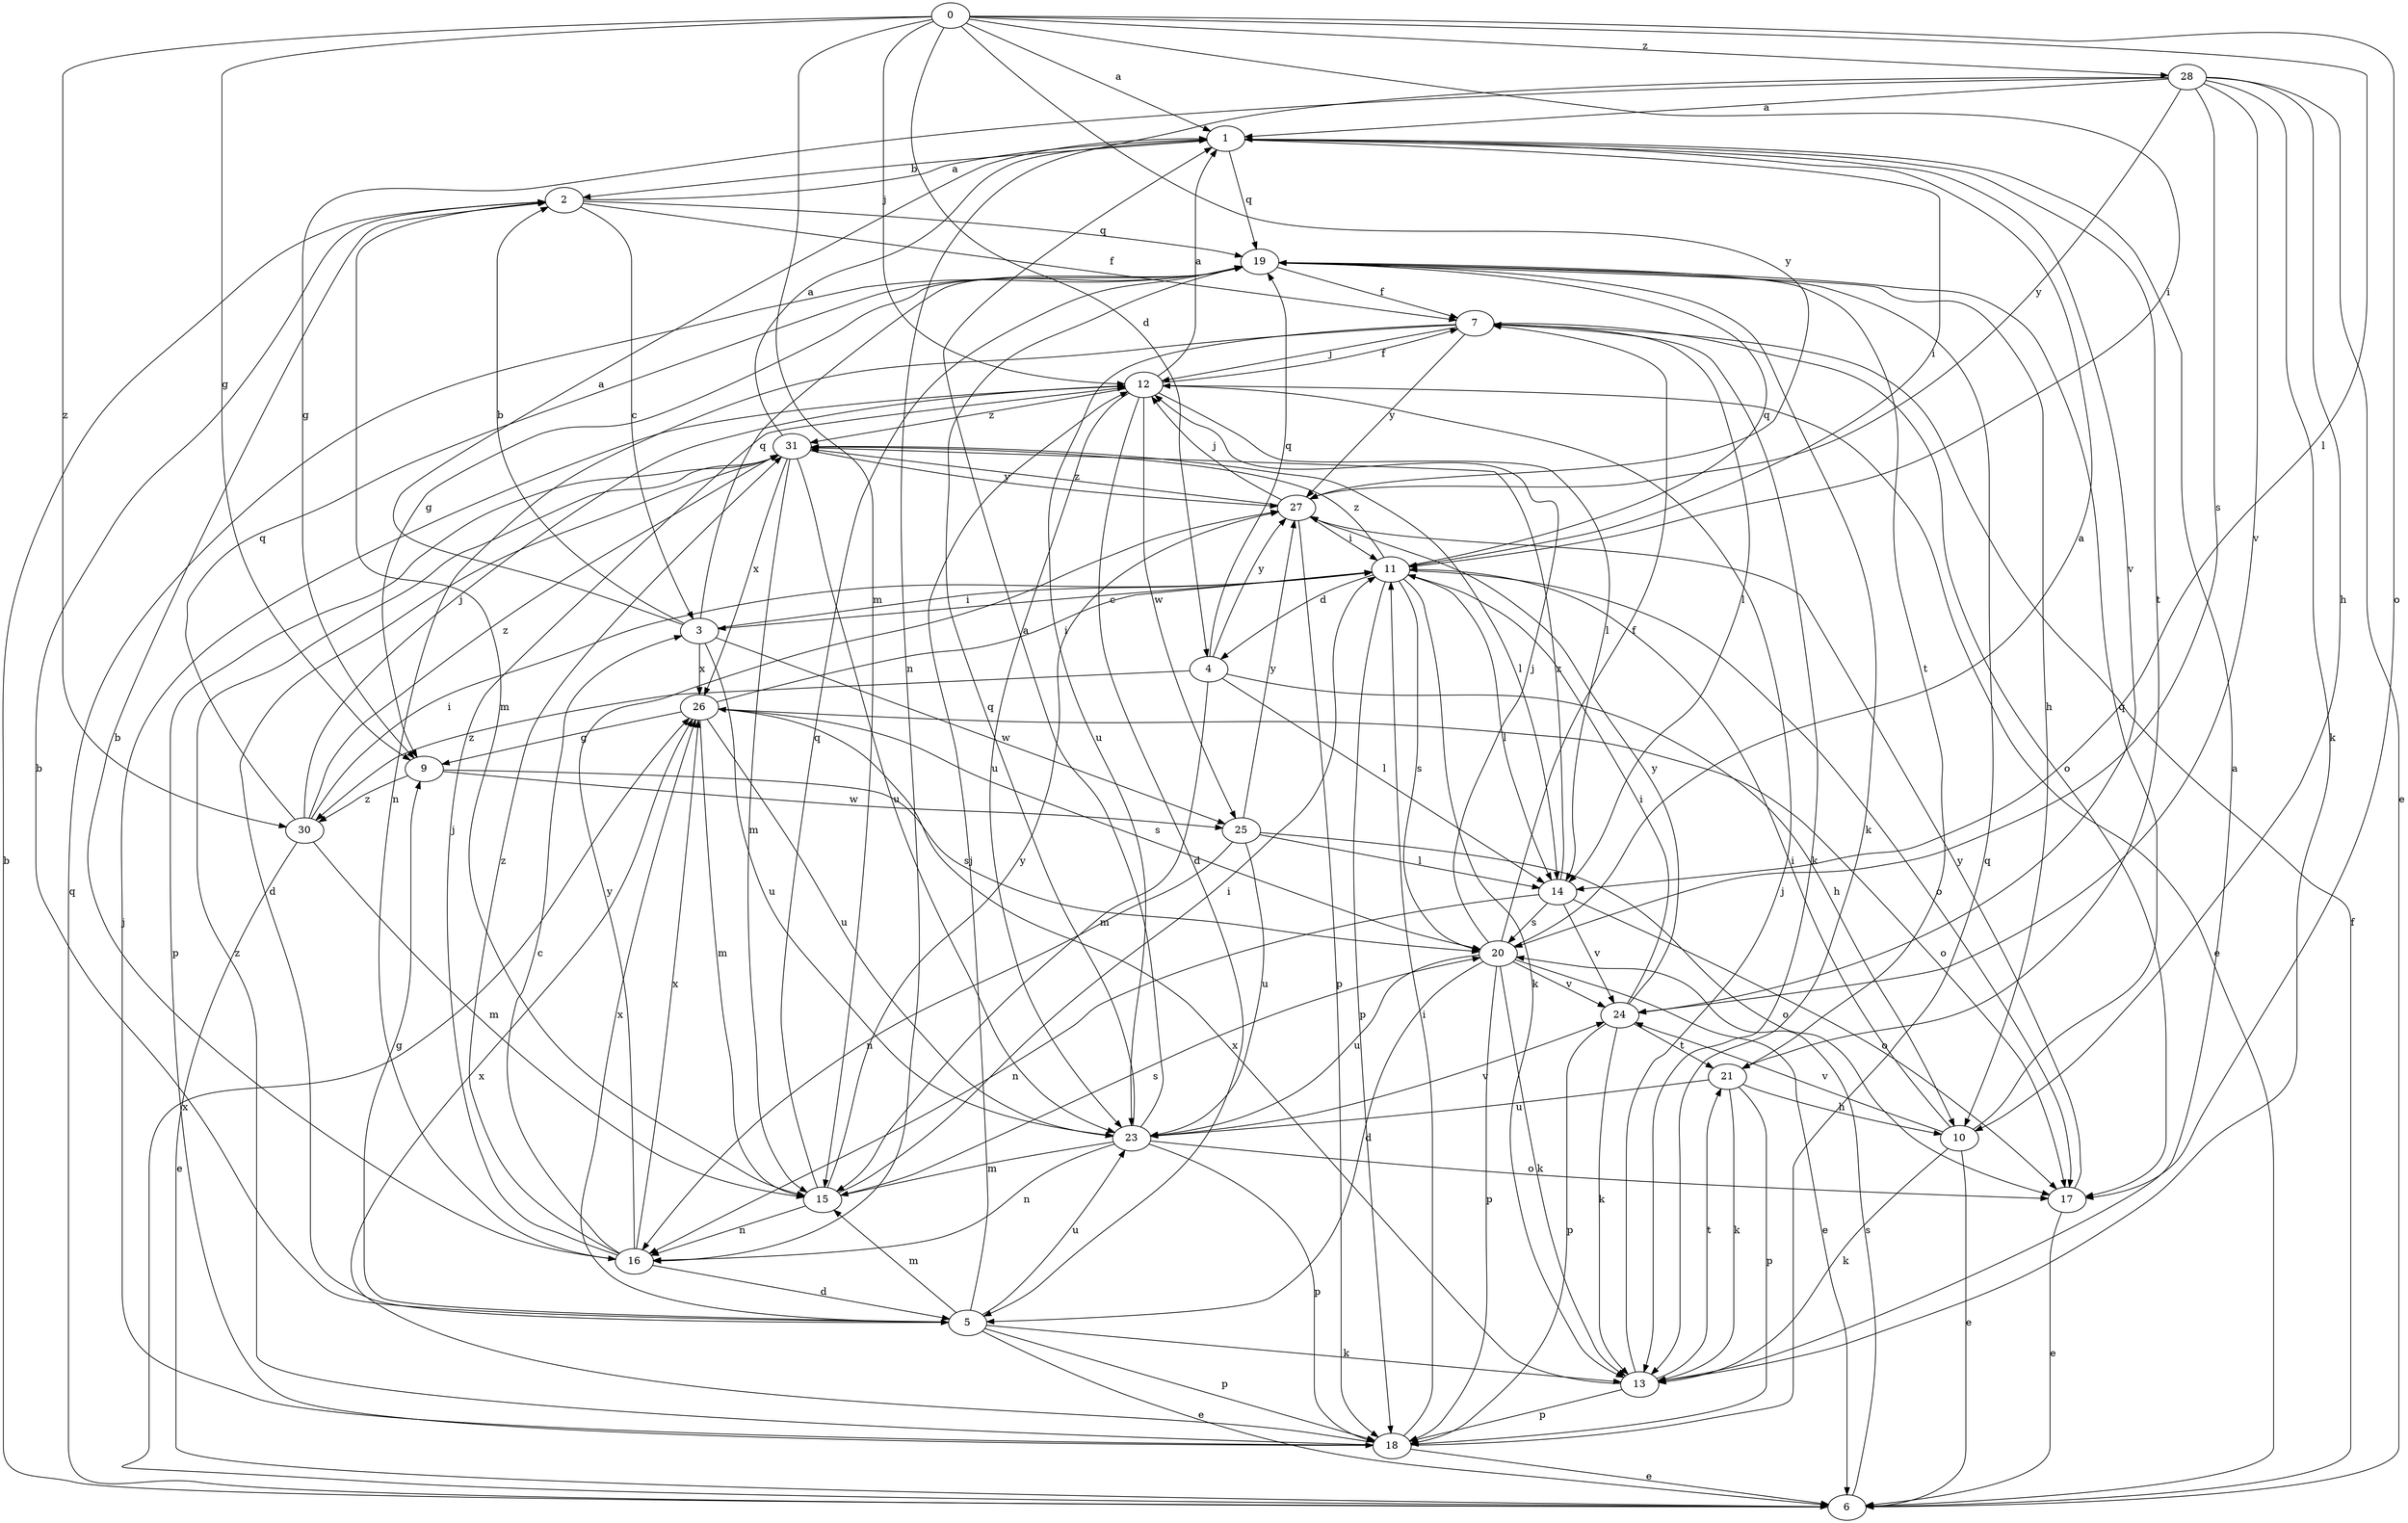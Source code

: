 strict digraph  {
0;
1;
2;
3;
4;
5;
6;
7;
9;
10;
11;
12;
13;
14;
15;
16;
17;
18;
19;
20;
21;
23;
24;
25;
26;
27;
28;
30;
31;
0 -> 1  [label=a];
0 -> 4  [label=d];
0 -> 9  [label=g];
0 -> 11  [label=i];
0 -> 12  [label=j];
0 -> 14  [label=l];
0 -> 15  [label=m];
0 -> 17  [label=o];
0 -> 27  [label=y];
0 -> 28  [label=z];
0 -> 30  [label=z];
1 -> 2  [label=b];
1 -> 11  [label=i];
1 -> 19  [label=q];
1 -> 21  [label=t];
1 -> 24  [label=v];
2 -> 1  [label=a];
2 -> 3  [label=c];
2 -> 7  [label=f];
2 -> 15  [label=m];
2 -> 19  [label=q];
3 -> 1  [label=a];
3 -> 2  [label=b];
3 -> 11  [label=i];
3 -> 19  [label=q];
3 -> 23  [label=u];
3 -> 25  [label=w];
3 -> 26  [label=x];
4 -> 10  [label=h];
4 -> 14  [label=l];
4 -> 15  [label=m];
4 -> 19  [label=q];
4 -> 27  [label=y];
4 -> 30  [label=z];
5 -> 2  [label=b];
5 -> 6  [label=e];
5 -> 9  [label=g];
5 -> 12  [label=j];
5 -> 13  [label=k];
5 -> 15  [label=m];
5 -> 18  [label=p];
5 -> 23  [label=u];
5 -> 26  [label=x];
6 -> 2  [label=b];
6 -> 7  [label=f];
6 -> 19  [label=q];
6 -> 20  [label=s];
6 -> 26  [label=x];
7 -> 12  [label=j];
7 -> 13  [label=k];
7 -> 14  [label=l];
7 -> 16  [label=n];
7 -> 17  [label=o];
7 -> 23  [label=u];
7 -> 27  [label=y];
9 -> 20  [label=s];
9 -> 25  [label=w];
9 -> 30  [label=z];
10 -> 6  [label=e];
10 -> 11  [label=i];
10 -> 13  [label=k];
10 -> 19  [label=q];
10 -> 24  [label=v];
11 -> 3  [label=c];
11 -> 4  [label=d];
11 -> 13  [label=k];
11 -> 14  [label=l];
11 -> 17  [label=o];
11 -> 18  [label=p];
11 -> 19  [label=q];
11 -> 20  [label=s];
11 -> 31  [label=z];
12 -> 1  [label=a];
12 -> 5  [label=d];
12 -> 6  [label=e];
12 -> 7  [label=f];
12 -> 14  [label=l];
12 -> 23  [label=u];
12 -> 25  [label=w];
12 -> 31  [label=z];
13 -> 1  [label=a];
13 -> 12  [label=j];
13 -> 18  [label=p];
13 -> 21  [label=t];
13 -> 26  [label=x];
14 -> 16  [label=n];
14 -> 17  [label=o];
14 -> 20  [label=s];
14 -> 24  [label=v];
14 -> 31  [label=z];
15 -> 11  [label=i];
15 -> 16  [label=n];
15 -> 19  [label=q];
15 -> 20  [label=s];
15 -> 27  [label=y];
16 -> 2  [label=b];
16 -> 3  [label=c];
16 -> 5  [label=d];
16 -> 12  [label=j];
16 -> 26  [label=x];
16 -> 27  [label=y];
16 -> 31  [label=z];
17 -> 6  [label=e];
17 -> 27  [label=y];
18 -> 6  [label=e];
18 -> 11  [label=i];
18 -> 12  [label=j];
18 -> 19  [label=q];
18 -> 26  [label=x];
18 -> 31  [label=z];
19 -> 7  [label=f];
19 -> 9  [label=g];
19 -> 10  [label=h];
19 -> 13  [label=k];
19 -> 21  [label=t];
20 -> 1  [label=a];
20 -> 5  [label=d];
20 -> 6  [label=e];
20 -> 7  [label=f];
20 -> 12  [label=j];
20 -> 13  [label=k];
20 -> 18  [label=p];
20 -> 23  [label=u];
20 -> 24  [label=v];
21 -> 10  [label=h];
21 -> 13  [label=k];
21 -> 18  [label=p];
21 -> 23  [label=u];
23 -> 1  [label=a];
23 -> 15  [label=m];
23 -> 16  [label=n];
23 -> 17  [label=o];
23 -> 18  [label=p];
23 -> 19  [label=q];
23 -> 24  [label=v];
24 -> 11  [label=i];
24 -> 13  [label=k];
24 -> 18  [label=p];
24 -> 21  [label=t];
24 -> 27  [label=y];
25 -> 14  [label=l];
25 -> 16  [label=n];
25 -> 17  [label=o];
25 -> 23  [label=u];
25 -> 27  [label=y];
26 -> 9  [label=g];
26 -> 11  [label=i];
26 -> 15  [label=m];
26 -> 17  [label=o];
26 -> 20  [label=s];
26 -> 23  [label=u];
27 -> 11  [label=i];
27 -> 12  [label=j];
27 -> 18  [label=p];
27 -> 31  [label=z];
28 -> 1  [label=a];
28 -> 6  [label=e];
28 -> 9  [label=g];
28 -> 10  [label=h];
28 -> 13  [label=k];
28 -> 16  [label=n];
28 -> 20  [label=s];
28 -> 24  [label=v];
28 -> 27  [label=y];
30 -> 6  [label=e];
30 -> 11  [label=i];
30 -> 12  [label=j];
30 -> 15  [label=m];
30 -> 19  [label=q];
30 -> 31  [label=z];
31 -> 1  [label=a];
31 -> 5  [label=d];
31 -> 14  [label=l];
31 -> 15  [label=m];
31 -> 18  [label=p];
31 -> 23  [label=u];
31 -> 26  [label=x];
31 -> 27  [label=y];
}
